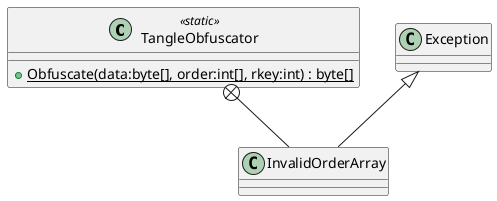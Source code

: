@startuml
class TangleObfuscator <<static>> {
    + {static} Obfuscate(data:byte[], order:int[], rkey:int) : byte[]
}
class InvalidOrderArray {
}
TangleObfuscator +-- InvalidOrderArray
Exception <|-- InvalidOrderArray
@enduml
